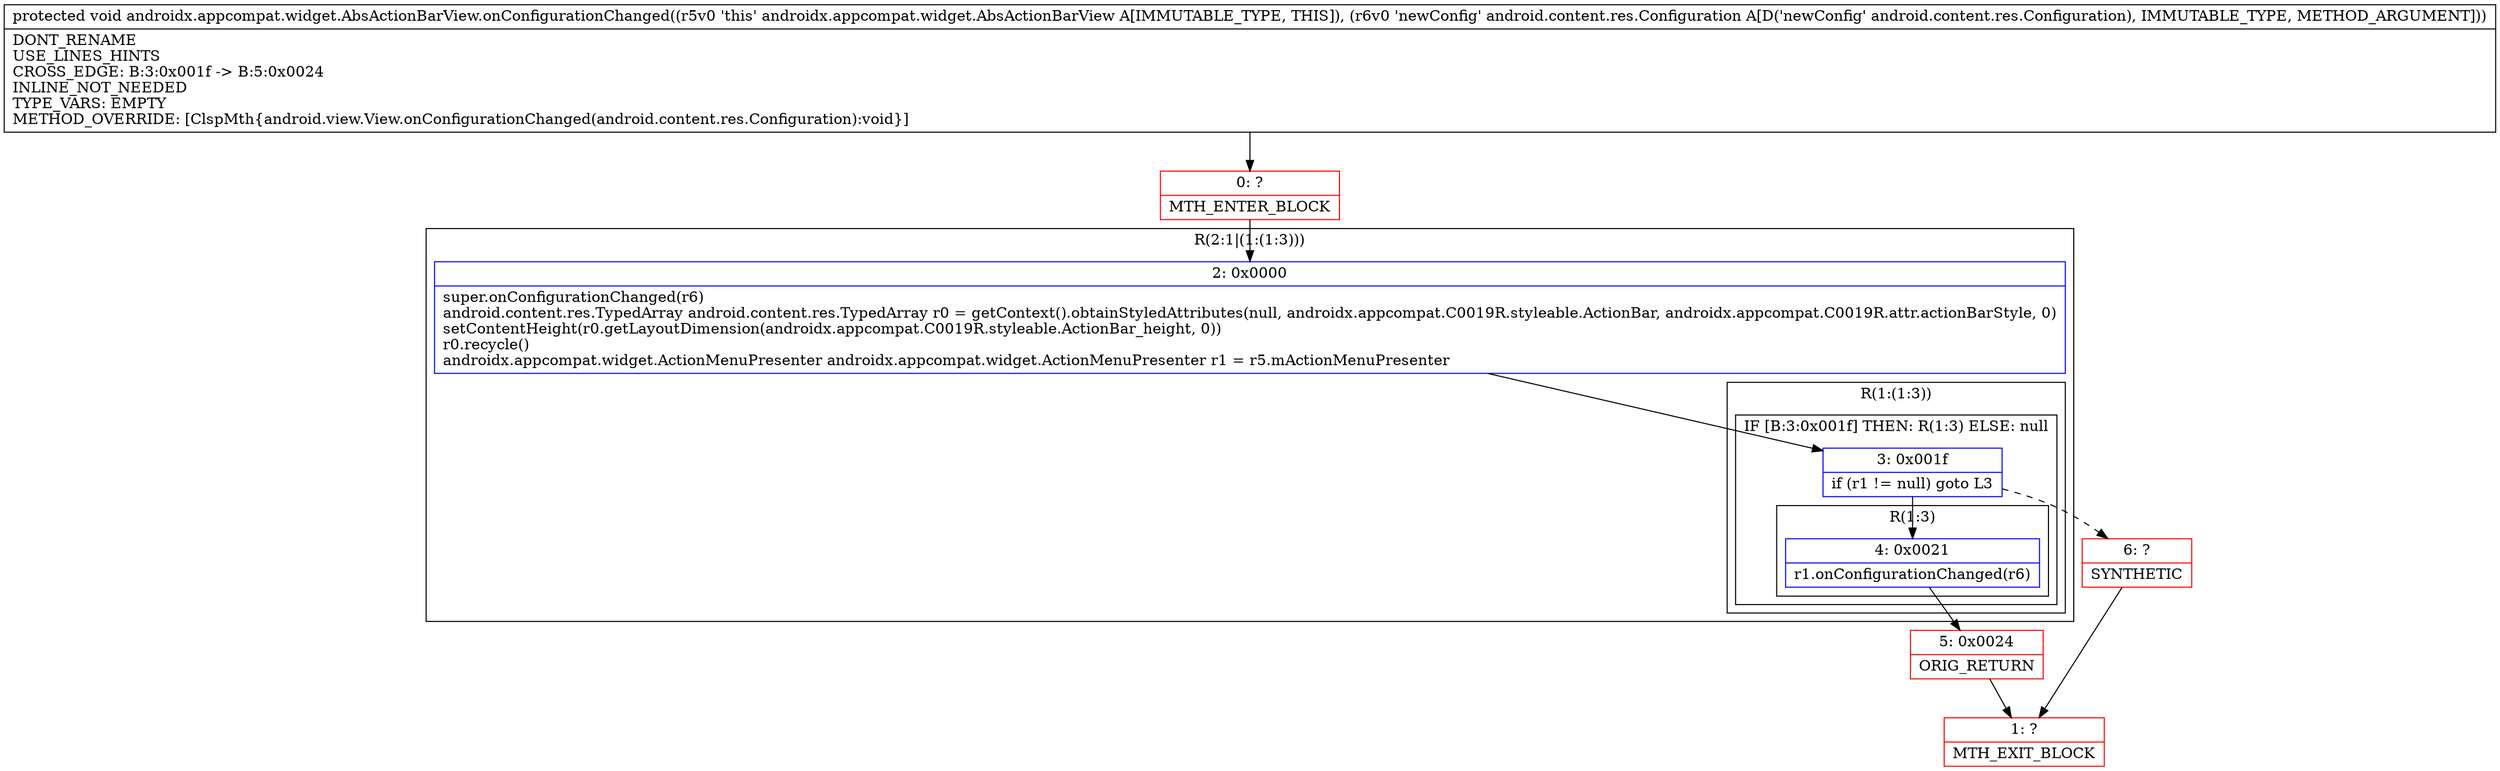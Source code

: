 digraph "CFG forandroidx.appcompat.widget.AbsActionBarView.onConfigurationChanged(Landroid\/content\/res\/Configuration;)V" {
subgraph cluster_Region_1688147644 {
label = "R(2:1|(1:(1:3)))";
node [shape=record,color=blue];
Node_2 [shape=record,label="{2\:\ 0x0000|super.onConfigurationChanged(r6)\landroid.content.res.TypedArray android.content.res.TypedArray r0 = getContext().obtainStyledAttributes(null, androidx.appcompat.C0019R.styleable.ActionBar, androidx.appcompat.C0019R.attr.actionBarStyle, 0)\lsetContentHeight(r0.getLayoutDimension(androidx.appcompat.C0019R.styleable.ActionBar_height, 0))\lr0.recycle()\landroidx.appcompat.widget.ActionMenuPresenter androidx.appcompat.widget.ActionMenuPresenter r1 = r5.mActionMenuPresenter\l}"];
subgraph cluster_Region_2098201607 {
label = "R(1:(1:3))";
node [shape=record,color=blue];
subgraph cluster_IfRegion_1055586954 {
label = "IF [B:3:0x001f] THEN: R(1:3) ELSE: null";
node [shape=record,color=blue];
Node_3 [shape=record,label="{3\:\ 0x001f|if (r1 != null) goto L3\l}"];
subgraph cluster_Region_837994483 {
label = "R(1:3)";
node [shape=record,color=blue];
Node_4 [shape=record,label="{4\:\ 0x0021|r1.onConfigurationChanged(r6)\l}"];
}
}
}
}
Node_0 [shape=record,color=red,label="{0\:\ ?|MTH_ENTER_BLOCK\l}"];
Node_5 [shape=record,color=red,label="{5\:\ 0x0024|ORIG_RETURN\l}"];
Node_1 [shape=record,color=red,label="{1\:\ ?|MTH_EXIT_BLOCK\l}"];
Node_6 [shape=record,color=red,label="{6\:\ ?|SYNTHETIC\l}"];
MethodNode[shape=record,label="{protected void androidx.appcompat.widget.AbsActionBarView.onConfigurationChanged((r5v0 'this' androidx.appcompat.widget.AbsActionBarView A[IMMUTABLE_TYPE, THIS]), (r6v0 'newConfig' android.content.res.Configuration A[D('newConfig' android.content.res.Configuration), IMMUTABLE_TYPE, METHOD_ARGUMENT]))  | DONT_RENAME\lUSE_LINES_HINTS\lCROSS_EDGE: B:3:0x001f \-\> B:5:0x0024\lINLINE_NOT_NEEDED\lTYPE_VARS: EMPTY\lMETHOD_OVERRIDE: [ClspMth\{android.view.View.onConfigurationChanged(android.content.res.Configuration):void\}]\l}"];
MethodNode -> Node_0;Node_2 -> Node_3;
Node_3 -> Node_4;
Node_3 -> Node_6[style=dashed];
Node_4 -> Node_5;
Node_0 -> Node_2;
Node_5 -> Node_1;
Node_6 -> Node_1;
}

